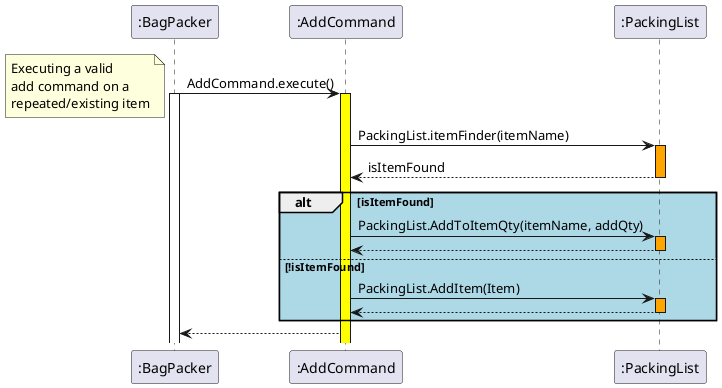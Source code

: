 @startuml
'https://plantuml.com/sequence-diagram

autonumber

@startuml
":BagPacker" -> ":AddCommand": AddCommand.execute()
activate ":BagPacker"
note left
Executing a valid
add command on a
repeated/existing item
end note
activate ":AddCommand" #yellow
":AddCommand" -> ":PackingList": PackingList.itemFinder(itemName)
activate ":PackingList" #orange
":AddCommand" <-- ":PackingList": isItemFound
deactivate ":PackingList"

Alt #lightblue isItemFound
    ":AddCommand" -> ":PackingList": PackingList.AddToItemQty(itemName, addQty)
    activate ":PackingList" #orange
    ":AddCommand" <-- ":PackingList":
    deactivate ":PackingList"


else !isItemFound
    ":AddCommand" -> ":PackingList": PackingList.AddItem(Item)
        activate ":PackingList" #orange
        ":AddCommand" <-- ":PackingList":
        deactivate ":PackingList"
end
":BagPacker" <-- ":AddCommand"

@enduml